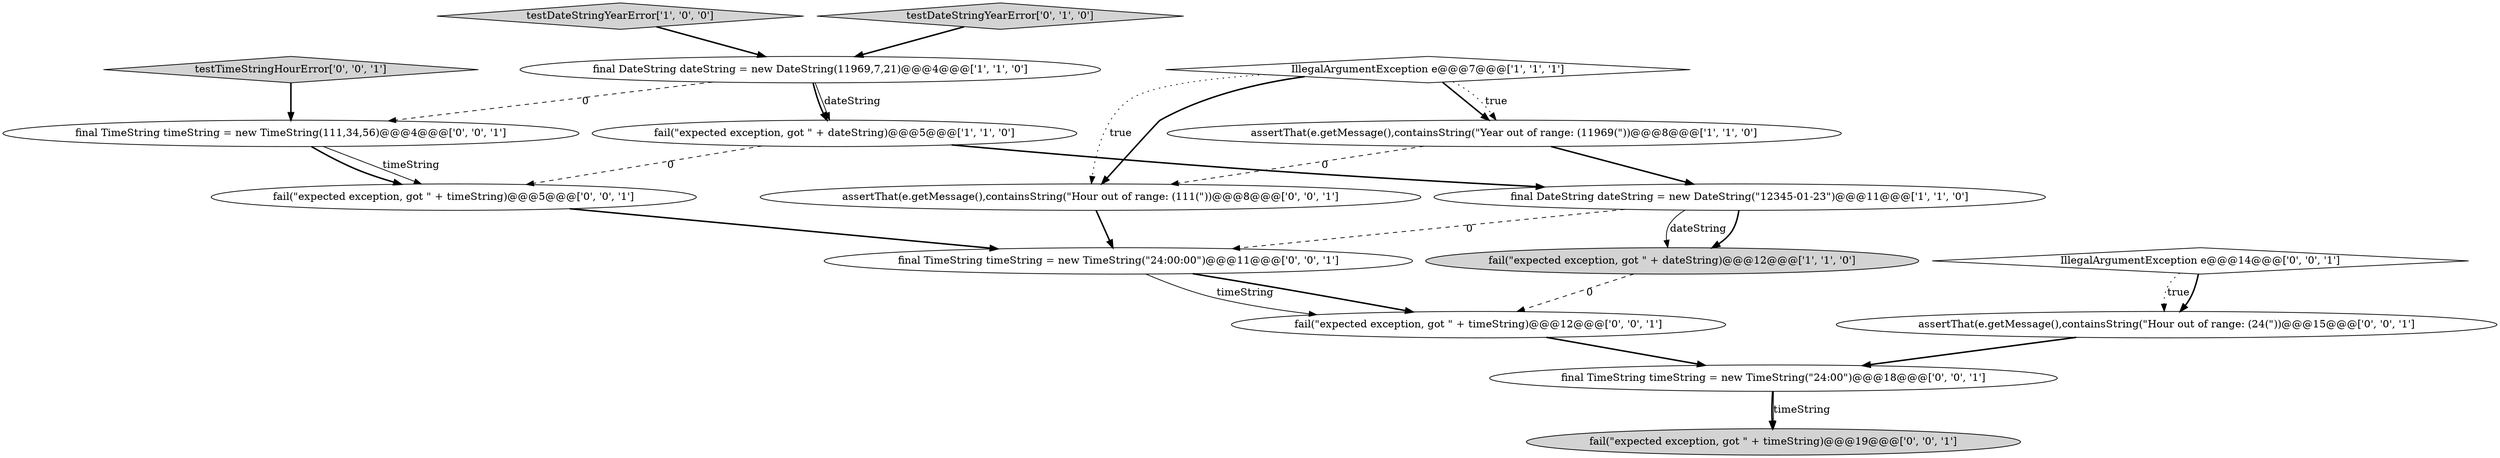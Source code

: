 digraph {
12 [style = filled, label = "fail(\"expected exception, got \" + timeString)@@@12@@@['0', '0', '1']", fillcolor = white, shape = ellipse image = "AAA0AAABBB3BBB"];
16 [style = filled, label = "assertThat(e.getMessage(),containsString(\"Hour out of range: (111(\"))@@@8@@@['0', '0', '1']", fillcolor = white, shape = ellipse image = "AAA0AAABBB3BBB"];
4 [style = filled, label = "final DateString dateString = new DateString(\"12345-01-23\")@@@11@@@['1', '1', '0']", fillcolor = white, shape = ellipse image = "AAA0AAABBB1BBB"];
0 [style = filled, label = "final DateString dateString = new DateString(11969,7,21)@@@4@@@['1', '1', '0']", fillcolor = white, shape = ellipse image = "AAA0AAABBB1BBB"];
3 [style = filled, label = "testDateStringYearError['1', '0', '0']", fillcolor = lightgray, shape = diamond image = "AAA0AAABBB1BBB"];
5 [style = filled, label = "fail(\"expected exception, got \" + dateString)@@@5@@@['1', '1', '0']", fillcolor = white, shape = ellipse image = "AAA0AAABBB1BBB"];
7 [style = filled, label = "testDateStringYearError['0', '1', '0']", fillcolor = lightgray, shape = diamond image = "AAA0AAABBB2BBB"];
8 [style = filled, label = "final TimeString timeString = new TimeString(\"24:00\")@@@18@@@['0', '0', '1']", fillcolor = white, shape = ellipse image = "AAA0AAABBB3BBB"];
9 [style = filled, label = "IllegalArgumentException e@@@14@@@['0', '0', '1']", fillcolor = white, shape = diamond image = "AAA0AAABBB3BBB"];
10 [style = filled, label = "fail(\"expected exception, got \" + timeString)@@@19@@@['0', '0', '1']", fillcolor = lightgray, shape = ellipse image = "AAA0AAABBB3BBB"];
11 [style = filled, label = "fail(\"expected exception, got \" + timeString)@@@5@@@['0', '0', '1']", fillcolor = white, shape = ellipse image = "AAA0AAABBB3BBB"];
15 [style = filled, label = "final TimeString timeString = new TimeString(111,34,56)@@@4@@@['0', '0', '1']", fillcolor = white, shape = ellipse image = "AAA0AAABBB3BBB"];
17 [style = filled, label = "assertThat(e.getMessage(),containsString(\"Hour out of range: (24(\"))@@@15@@@['0', '0', '1']", fillcolor = white, shape = ellipse image = "AAA0AAABBB3BBB"];
1 [style = filled, label = "assertThat(e.getMessage(),containsString(\"Year out of range: (11969(\"))@@@8@@@['1', '1', '0']", fillcolor = white, shape = ellipse image = "AAA0AAABBB1BBB"];
6 [style = filled, label = "fail(\"expected exception, got \" + dateString)@@@12@@@['1', '1', '0']", fillcolor = lightgray, shape = ellipse image = "AAA0AAABBB1BBB"];
13 [style = filled, label = "final TimeString timeString = new TimeString(\"24:00:00\")@@@11@@@['0', '0', '1']", fillcolor = white, shape = ellipse image = "AAA0AAABBB3BBB"];
14 [style = filled, label = "testTimeStringHourError['0', '0', '1']", fillcolor = lightgray, shape = diamond image = "AAA0AAABBB3BBB"];
2 [style = filled, label = "IllegalArgumentException e@@@7@@@['1', '1', '1']", fillcolor = white, shape = diamond image = "AAA0AAABBB1BBB"];
17->8 [style = bold, label=""];
8->10 [style = bold, label=""];
13->12 [style = solid, label="timeString"];
1->4 [style = bold, label=""];
16->13 [style = bold, label=""];
4->6 [style = bold, label=""];
2->1 [style = bold, label=""];
9->17 [style = dotted, label="true"];
0->15 [style = dashed, label="0"];
9->17 [style = bold, label=""];
7->0 [style = bold, label=""];
8->10 [style = solid, label="timeString"];
15->11 [style = solid, label="timeString"];
3->0 [style = bold, label=""];
6->12 [style = dashed, label="0"];
13->12 [style = bold, label=""];
15->11 [style = bold, label=""];
5->11 [style = dashed, label="0"];
2->1 [style = dotted, label="true"];
12->8 [style = bold, label=""];
1->16 [style = dashed, label="0"];
11->13 [style = bold, label=""];
5->4 [style = bold, label=""];
14->15 [style = bold, label=""];
4->13 [style = dashed, label="0"];
0->5 [style = solid, label="dateString"];
4->6 [style = solid, label="dateString"];
2->16 [style = dotted, label="true"];
0->5 [style = bold, label=""];
2->16 [style = bold, label=""];
}
